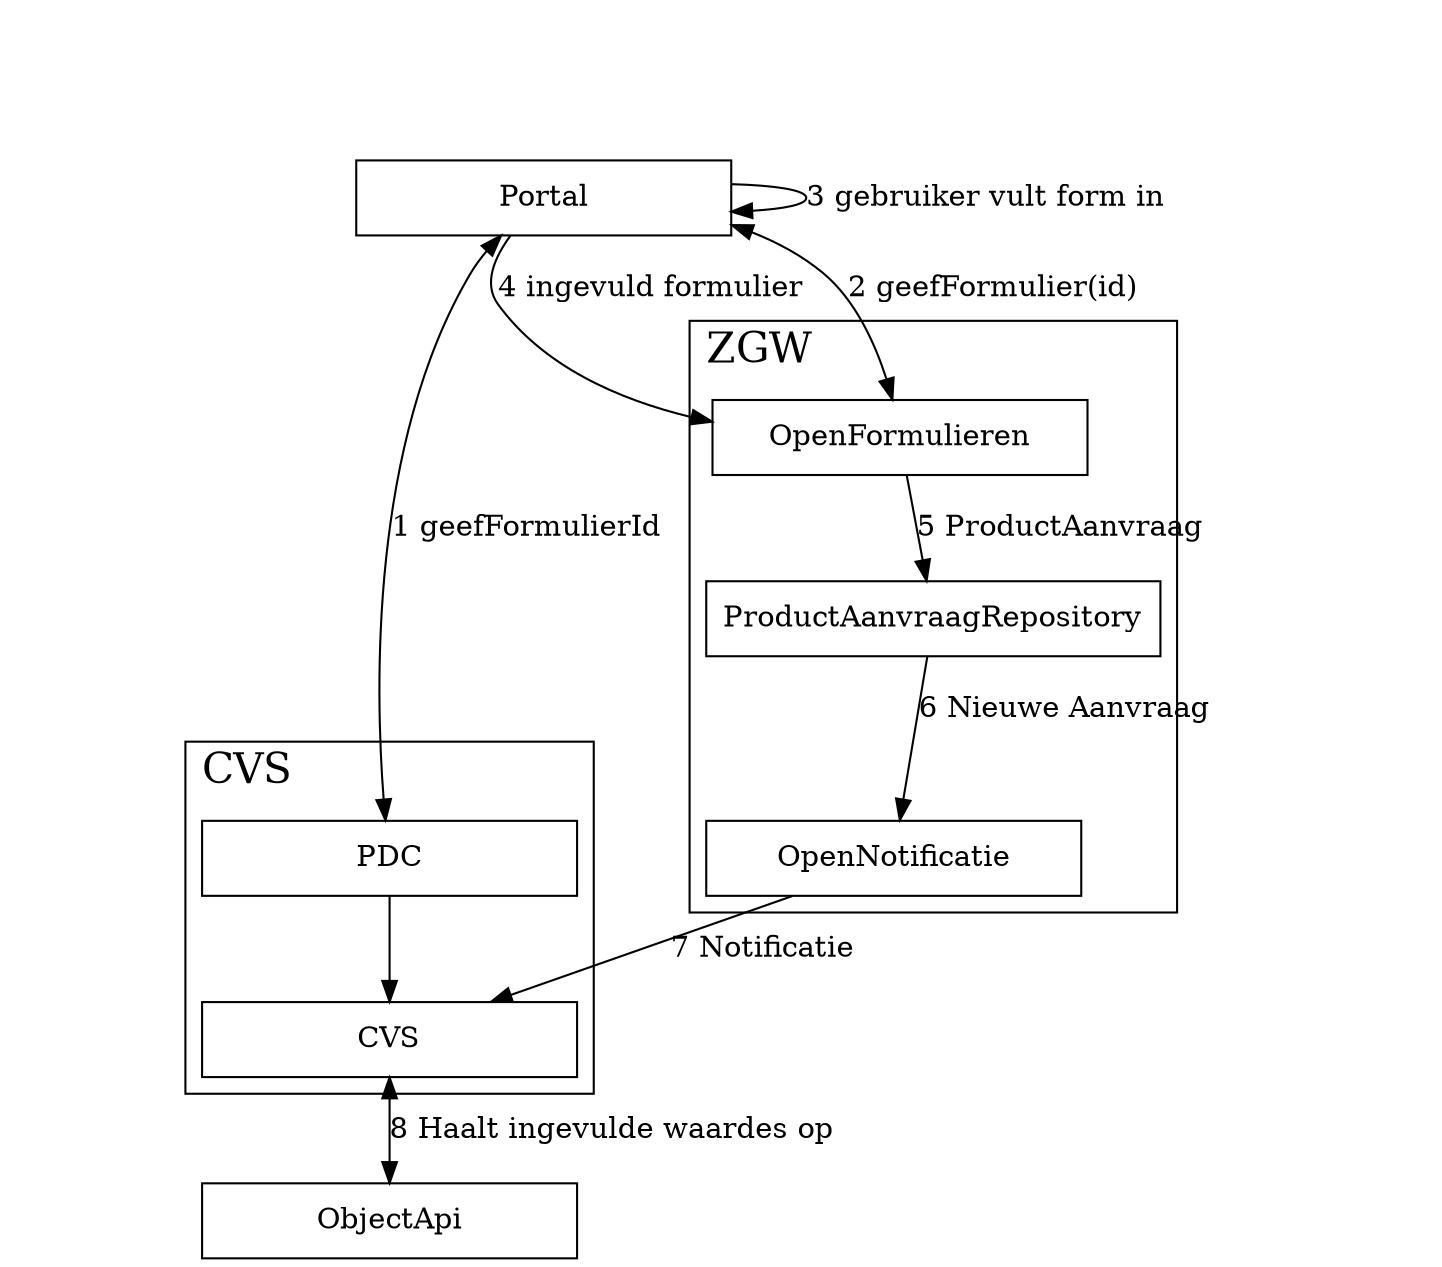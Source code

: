    digraph {
        rankdir="TB";
        nodesep=0.5;
        node [shape="box",width=2.5];
        fontsize=20;

        subgraph helper_left{
            rank=same;
            helper1[style=invis];
            helper2[style=invis];
            helper3[style=invis];
            helper1->helper2->helper3[style=invis];
        }

        subgraph cluster_cvs{
            label="CVS"
            labelloc="t";
            labeljust="l"
            CVS;
            PDC;
            PDC->CVS;
        }

        subgraph cluster_zgw{
            label="ZGW"
            labelloc="t";
            labeljust="l"
            OpenFormulieren;
            ProductAanvraagRepository;
            OpenNotificatie;
        }  

        helper3->OpenFormulieren[style=invis];
        helper2->Portal[style=invis];
        helper1->PDC[style=invis];

        Portal->PDC[dir=both,label="1 geefFormulierId"];
        Portal->OpenFormulieren[label="2 geefFormulier(id)",dir=both]
        Portal->Portal[label="3 gebruiker vult form in"];


        Portal->OpenFormulieren[label="4 ingevuld formulier"];
        OpenFormulieren->ProductAanvraagRepository[label="5 ProductAanvraag"];
        ProductAanvraagRepository->OpenNotificatie[label="6 Nieuwe Aanvraag"];

        CVS->ObjectApi[label="8 Haalt ingevulde waardes op",dir=both];

        OpenNotificatie->CVS[label="7 Notificatie"]

   }